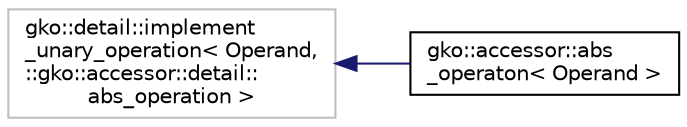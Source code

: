 digraph "Graphical Class Hierarchy"
{
 // INTERACTIVE_SVG=YES
  edge [fontname="Helvetica",fontsize="10",labelfontname="Helvetica",labelfontsize="10"];
  node [fontname="Helvetica",fontsize="10",shape=record];
  rankdir="LR";
  Node1 [label="gko::detail::implement\l_unary_operation\< Operand,\l::gko::accessor::detail::\labs_operation \>",height=0.2,width=0.4,color="grey75", fillcolor="white", style="filled"];
  Node1 -> Node2 [dir="back",color="midnightblue",fontsize="10",style="solid",fontname="Helvetica"];
  Node2 [label="gko::accessor::abs\l_operaton\< Operand \>",height=0.2,width=0.4,color="black", fillcolor="white", style="filled",URL="$structgko_1_1accessor_1_1abs__operaton.html"];
}
